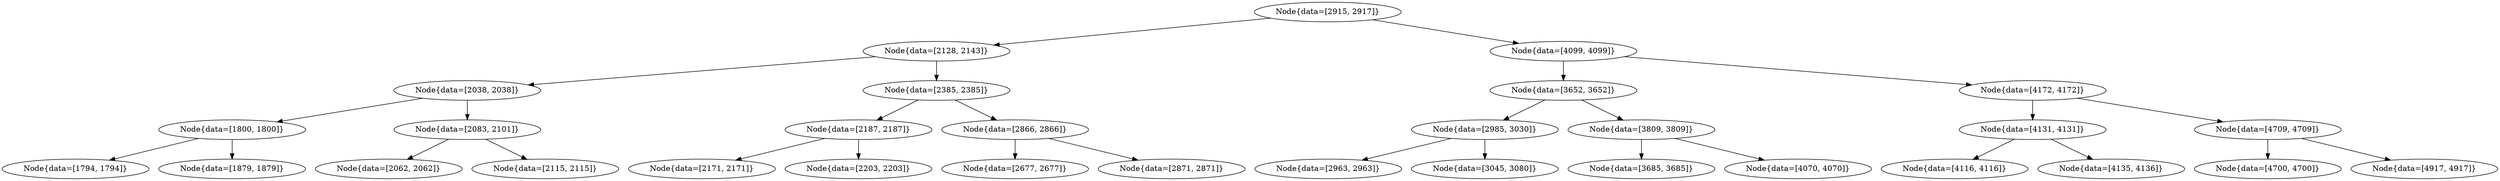 digraph G{
897801829 [label="Node{data=[2915, 2917]}"]
897801829 -> 681564936
681564936 [label="Node{data=[2128, 2143]}"]
681564936 -> 2049121789
2049121789 [label="Node{data=[2038, 2038]}"]
2049121789 -> 813780803
813780803 [label="Node{data=[1800, 1800]}"]
813780803 -> 534662976
534662976 [label="Node{data=[1794, 1794]}"]
813780803 -> 1238339624
1238339624 [label="Node{data=[1879, 1879]}"]
2049121789 -> 727818265
727818265 [label="Node{data=[2083, 2101]}"]
727818265 -> 295700833
295700833 [label="Node{data=[2062, 2062]}"]
727818265 -> 2095702106
2095702106 [label="Node{data=[2115, 2115]}"]
681564936 -> 1234329919
1234329919 [label="Node{data=[2385, 2385]}"]
1234329919 -> 1876259196
1876259196 [label="Node{data=[2187, 2187]}"]
1876259196 -> 2117043942
2117043942 [label="Node{data=[2171, 2171]}"]
1876259196 -> 1299661385
1299661385 [label="Node{data=[2203, 2203]}"]
1234329919 -> 397822273
397822273 [label="Node{data=[2866, 2866]}"]
397822273 -> 1403815002
1403815002 [label="Node{data=[2677, 2677]}"]
397822273 -> 1362501759
1362501759 [label="Node{data=[2871, 2871]}"]
897801829 -> 648303898
648303898 [label="Node{data=[4099, 4099]}"]
648303898 -> 66972878
66972878 [label="Node{data=[3652, 3652]}"]
66972878 -> 876881599
876881599 [label="Node{data=[2985, 3030]}"]
876881599 -> 1410456976
1410456976 [label="Node{data=[2963, 2963]}"]
876881599 -> 1343835789
1343835789 [label="Node{data=[3045, 3080]}"]
66972878 -> 1022251996
1022251996 [label="Node{data=[3809, 3809]}"]
1022251996 -> 688581408
688581408 [label="Node{data=[3685, 3685]}"]
1022251996 -> 1940737740
1940737740 [label="Node{data=[4070, 4070]}"]
648303898 -> 1775897362
1775897362 [label="Node{data=[4172, 4172]}"]
1775897362 -> 660915526
660915526 [label="Node{data=[4131, 4131]}"]
660915526 -> 1497983329
1497983329 [label="Node{data=[4116, 4116]}"]
660915526 -> 1082886058
1082886058 [label="Node{data=[4135, 4136]}"]
1775897362 -> 2041611826
2041611826 [label="Node{data=[4709, 4709]}"]
2041611826 -> 2021601975
2021601975 [label="Node{data=[4700, 4700]}"]
2041611826 -> 1794068152
1794068152 [label="Node{data=[4917, 4917]}"]
}